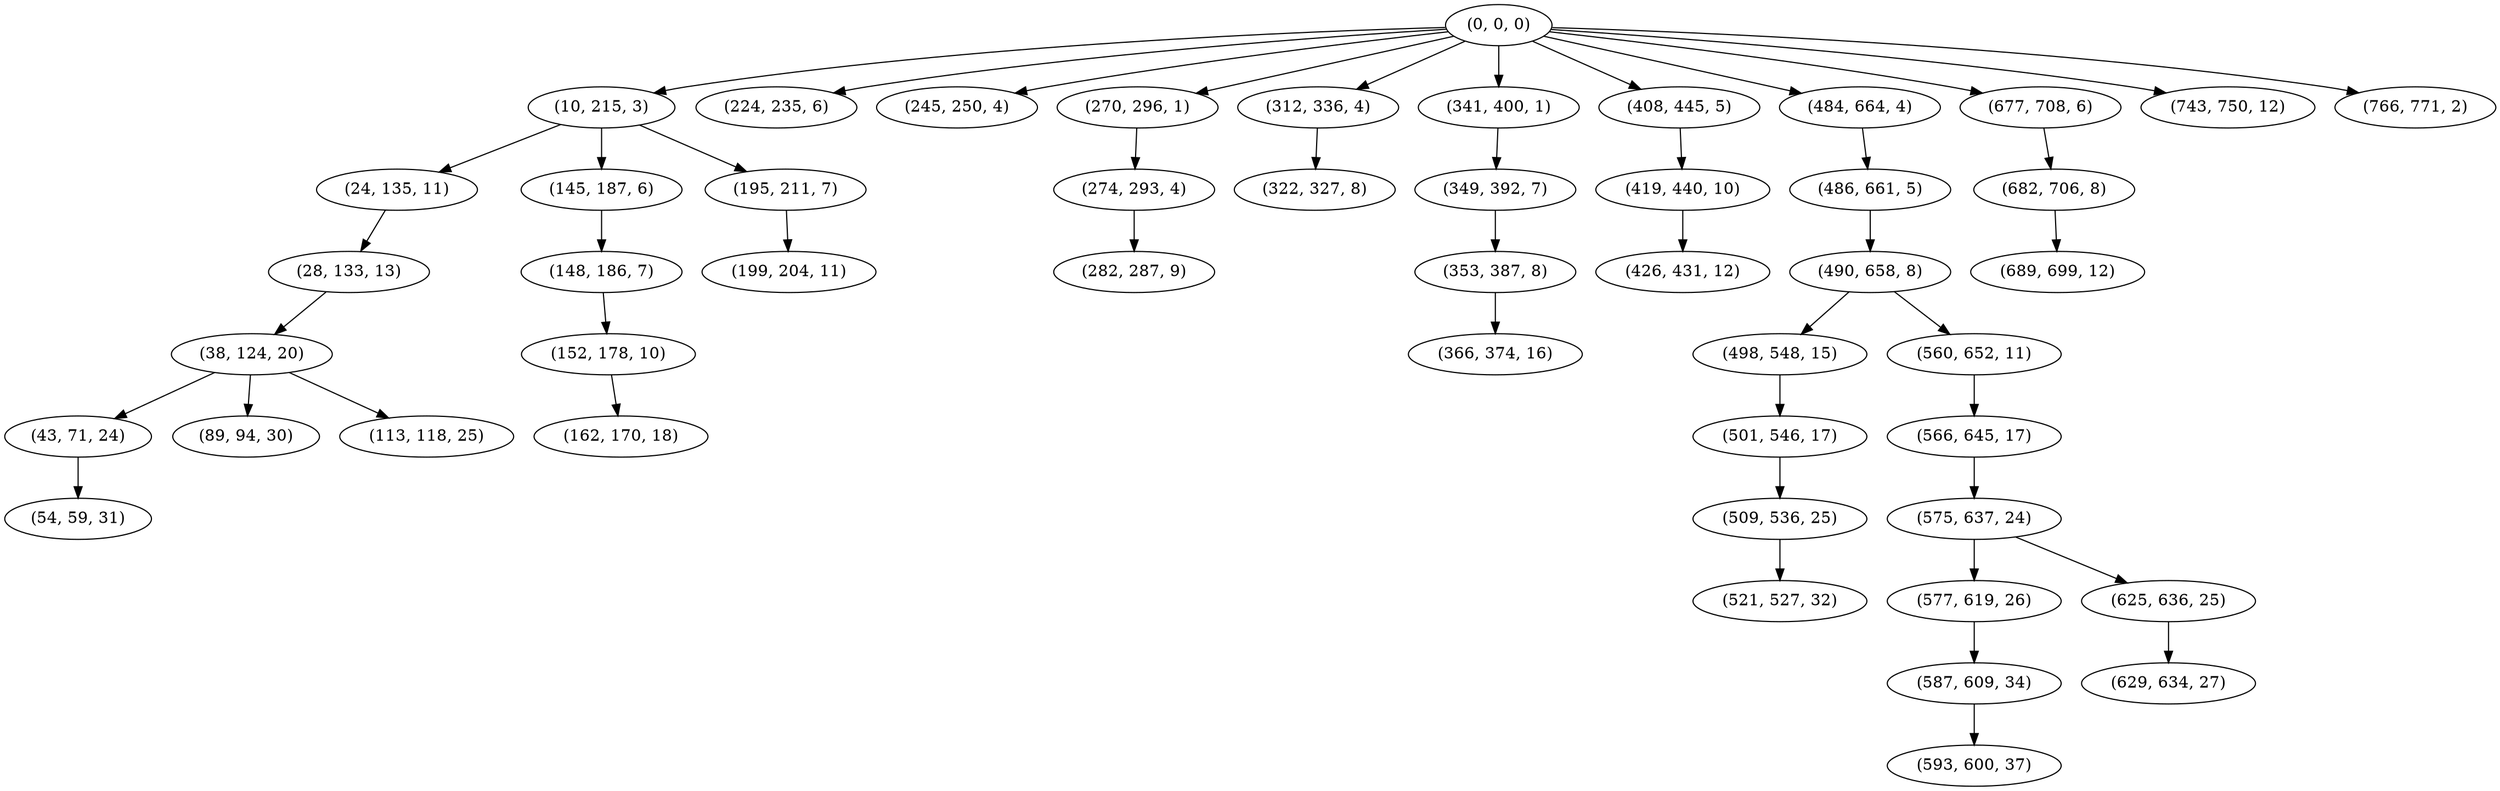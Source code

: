 digraph tree {
    "(0, 0, 0)";
    "(10, 215, 3)";
    "(24, 135, 11)";
    "(28, 133, 13)";
    "(38, 124, 20)";
    "(43, 71, 24)";
    "(54, 59, 31)";
    "(89, 94, 30)";
    "(113, 118, 25)";
    "(145, 187, 6)";
    "(148, 186, 7)";
    "(152, 178, 10)";
    "(162, 170, 18)";
    "(195, 211, 7)";
    "(199, 204, 11)";
    "(224, 235, 6)";
    "(245, 250, 4)";
    "(270, 296, 1)";
    "(274, 293, 4)";
    "(282, 287, 9)";
    "(312, 336, 4)";
    "(322, 327, 8)";
    "(341, 400, 1)";
    "(349, 392, 7)";
    "(353, 387, 8)";
    "(366, 374, 16)";
    "(408, 445, 5)";
    "(419, 440, 10)";
    "(426, 431, 12)";
    "(484, 664, 4)";
    "(486, 661, 5)";
    "(490, 658, 8)";
    "(498, 548, 15)";
    "(501, 546, 17)";
    "(509, 536, 25)";
    "(521, 527, 32)";
    "(560, 652, 11)";
    "(566, 645, 17)";
    "(575, 637, 24)";
    "(577, 619, 26)";
    "(587, 609, 34)";
    "(593, 600, 37)";
    "(625, 636, 25)";
    "(629, 634, 27)";
    "(677, 708, 6)";
    "(682, 706, 8)";
    "(689, 699, 12)";
    "(743, 750, 12)";
    "(766, 771, 2)";
    "(0, 0, 0)" -> "(10, 215, 3)";
    "(0, 0, 0)" -> "(224, 235, 6)";
    "(0, 0, 0)" -> "(245, 250, 4)";
    "(0, 0, 0)" -> "(270, 296, 1)";
    "(0, 0, 0)" -> "(312, 336, 4)";
    "(0, 0, 0)" -> "(341, 400, 1)";
    "(0, 0, 0)" -> "(408, 445, 5)";
    "(0, 0, 0)" -> "(484, 664, 4)";
    "(0, 0, 0)" -> "(677, 708, 6)";
    "(0, 0, 0)" -> "(743, 750, 12)";
    "(0, 0, 0)" -> "(766, 771, 2)";
    "(10, 215, 3)" -> "(24, 135, 11)";
    "(10, 215, 3)" -> "(145, 187, 6)";
    "(10, 215, 3)" -> "(195, 211, 7)";
    "(24, 135, 11)" -> "(28, 133, 13)";
    "(28, 133, 13)" -> "(38, 124, 20)";
    "(38, 124, 20)" -> "(43, 71, 24)";
    "(38, 124, 20)" -> "(89, 94, 30)";
    "(38, 124, 20)" -> "(113, 118, 25)";
    "(43, 71, 24)" -> "(54, 59, 31)";
    "(145, 187, 6)" -> "(148, 186, 7)";
    "(148, 186, 7)" -> "(152, 178, 10)";
    "(152, 178, 10)" -> "(162, 170, 18)";
    "(195, 211, 7)" -> "(199, 204, 11)";
    "(270, 296, 1)" -> "(274, 293, 4)";
    "(274, 293, 4)" -> "(282, 287, 9)";
    "(312, 336, 4)" -> "(322, 327, 8)";
    "(341, 400, 1)" -> "(349, 392, 7)";
    "(349, 392, 7)" -> "(353, 387, 8)";
    "(353, 387, 8)" -> "(366, 374, 16)";
    "(408, 445, 5)" -> "(419, 440, 10)";
    "(419, 440, 10)" -> "(426, 431, 12)";
    "(484, 664, 4)" -> "(486, 661, 5)";
    "(486, 661, 5)" -> "(490, 658, 8)";
    "(490, 658, 8)" -> "(498, 548, 15)";
    "(490, 658, 8)" -> "(560, 652, 11)";
    "(498, 548, 15)" -> "(501, 546, 17)";
    "(501, 546, 17)" -> "(509, 536, 25)";
    "(509, 536, 25)" -> "(521, 527, 32)";
    "(560, 652, 11)" -> "(566, 645, 17)";
    "(566, 645, 17)" -> "(575, 637, 24)";
    "(575, 637, 24)" -> "(577, 619, 26)";
    "(575, 637, 24)" -> "(625, 636, 25)";
    "(577, 619, 26)" -> "(587, 609, 34)";
    "(587, 609, 34)" -> "(593, 600, 37)";
    "(625, 636, 25)" -> "(629, 634, 27)";
    "(677, 708, 6)" -> "(682, 706, 8)";
    "(682, 706, 8)" -> "(689, 699, 12)";
}

